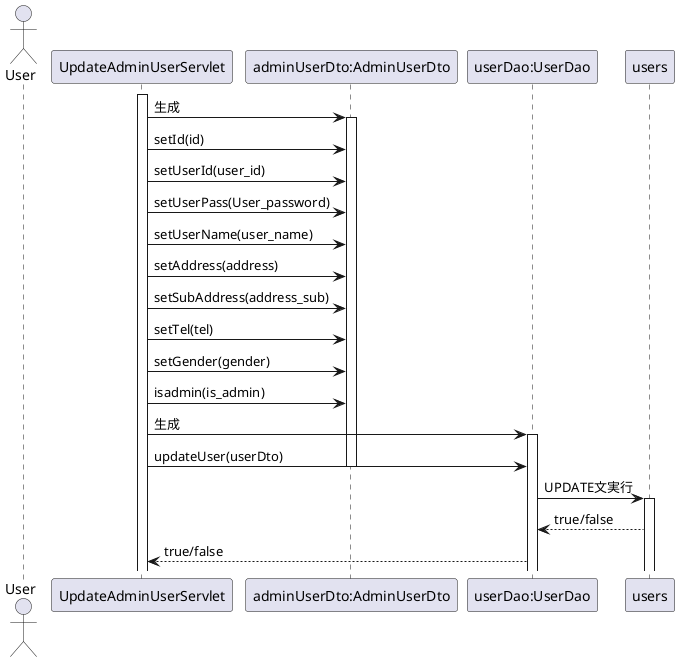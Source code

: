 @startuml 
actor User
participant "UpdateAdminUserServlet" as A
participant "adminUserDto:AdminUserDto" as B
participant "userDao:UserDao" as C
participant "users" as D
activate A
A -> B: 生成
activate B
A -> B: setId(id)
A -> B: setUserId(user_id)
A -> B: setUserPass(User_password)
A -> B: setUserName(user_name)
A -> B: setAddress(address)
A -> B: setSubAddress(address_sub)
A -> B: setTel(tel)
A -> B: setGender(gender)
A -> B: isadmin(is_admin)
A -> C: 生成
activate C
A -> C: updateUser(userDto)
deactivate B
C -> D: UPDATE文実行
activate D
D --> C: true/false
C --> A: true/false
@enduml